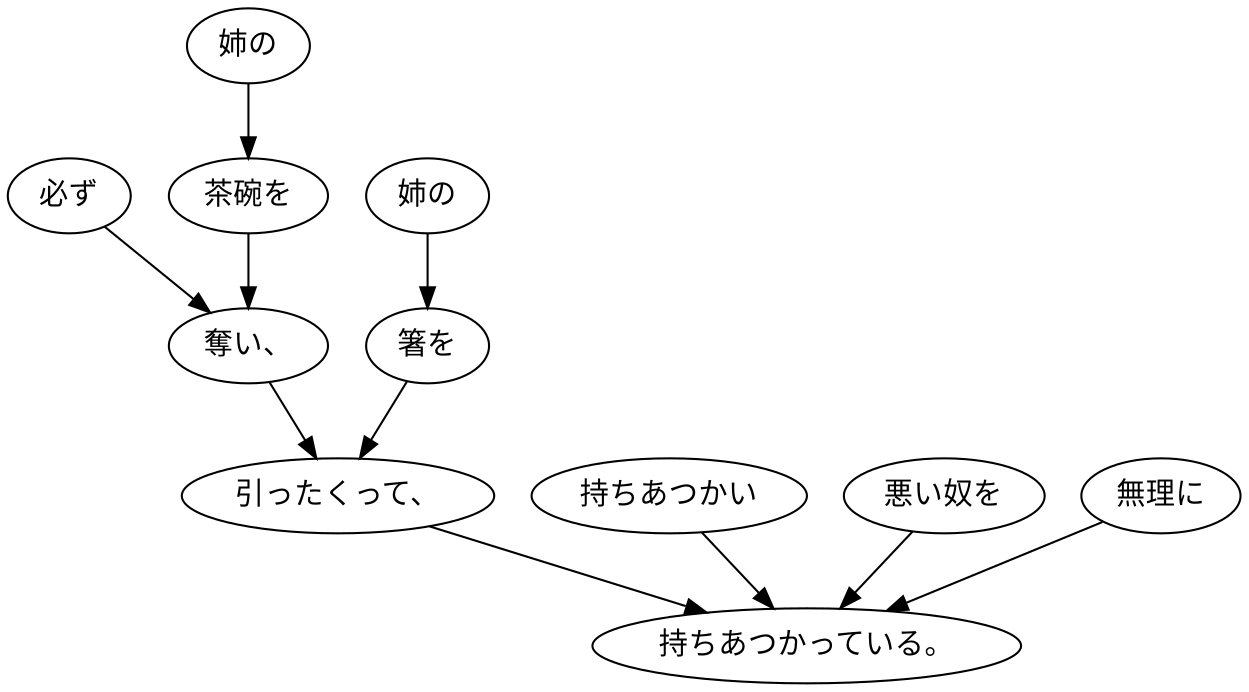 digraph graph6615 {
	node0 [label="必ず"];
	node1 [label="姉の"];
	node2 [label="茶碗を"];
	node3 [label="奪い、"];
	node4 [label="姉の"];
	node5 [label="箸を"];
	node6 [label="引ったくって、"];
	node7 [label="持ちあつかい"];
	node8 [label="悪い奴を"];
	node9 [label="無理に"];
	node10 [label="持ちあつかっている。"];
	node0 -> node3;
	node1 -> node2;
	node2 -> node3;
	node3 -> node6;
	node4 -> node5;
	node5 -> node6;
	node6 -> node10;
	node7 -> node10;
	node8 -> node10;
	node9 -> node10;
}
